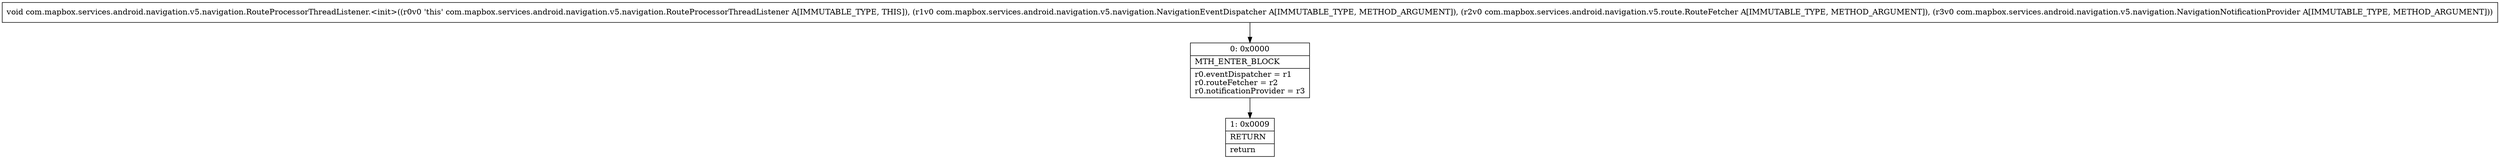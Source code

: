 digraph "CFG forcom.mapbox.services.android.navigation.v5.navigation.RouteProcessorThreadListener.\<init\>(Lcom\/mapbox\/services\/android\/navigation\/v5\/navigation\/NavigationEventDispatcher;Lcom\/mapbox\/services\/android\/navigation\/v5\/route\/RouteFetcher;Lcom\/mapbox\/services\/android\/navigation\/v5\/navigation\/NavigationNotificationProvider;)V" {
Node_0 [shape=record,label="{0\:\ 0x0000|MTH_ENTER_BLOCK\l|r0.eventDispatcher = r1\lr0.routeFetcher = r2\lr0.notificationProvider = r3\l}"];
Node_1 [shape=record,label="{1\:\ 0x0009|RETURN\l|return\l}"];
MethodNode[shape=record,label="{void com.mapbox.services.android.navigation.v5.navigation.RouteProcessorThreadListener.\<init\>((r0v0 'this' com.mapbox.services.android.navigation.v5.navigation.RouteProcessorThreadListener A[IMMUTABLE_TYPE, THIS]), (r1v0 com.mapbox.services.android.navigation.v5.navigation.NavigationEventDispatcher A[IMMUTABLE_TYPE, METHOD_ARGUMENT]), (r2v0 com.mapbox.services.android.navigation.v5.route.RouteFetcher A[IMMUTABLE_TYPE, METHOD_ARGUMENT]), (r3v0 com.mapbox.services.android.navigation.v5.navigation.NavigationNotificationProvider A[IMMUTABLE_TYPE, METHOD_ARGUMENT])) }"];
MethodNode -> Node_0;
Node_0 -> Node_1;
}

